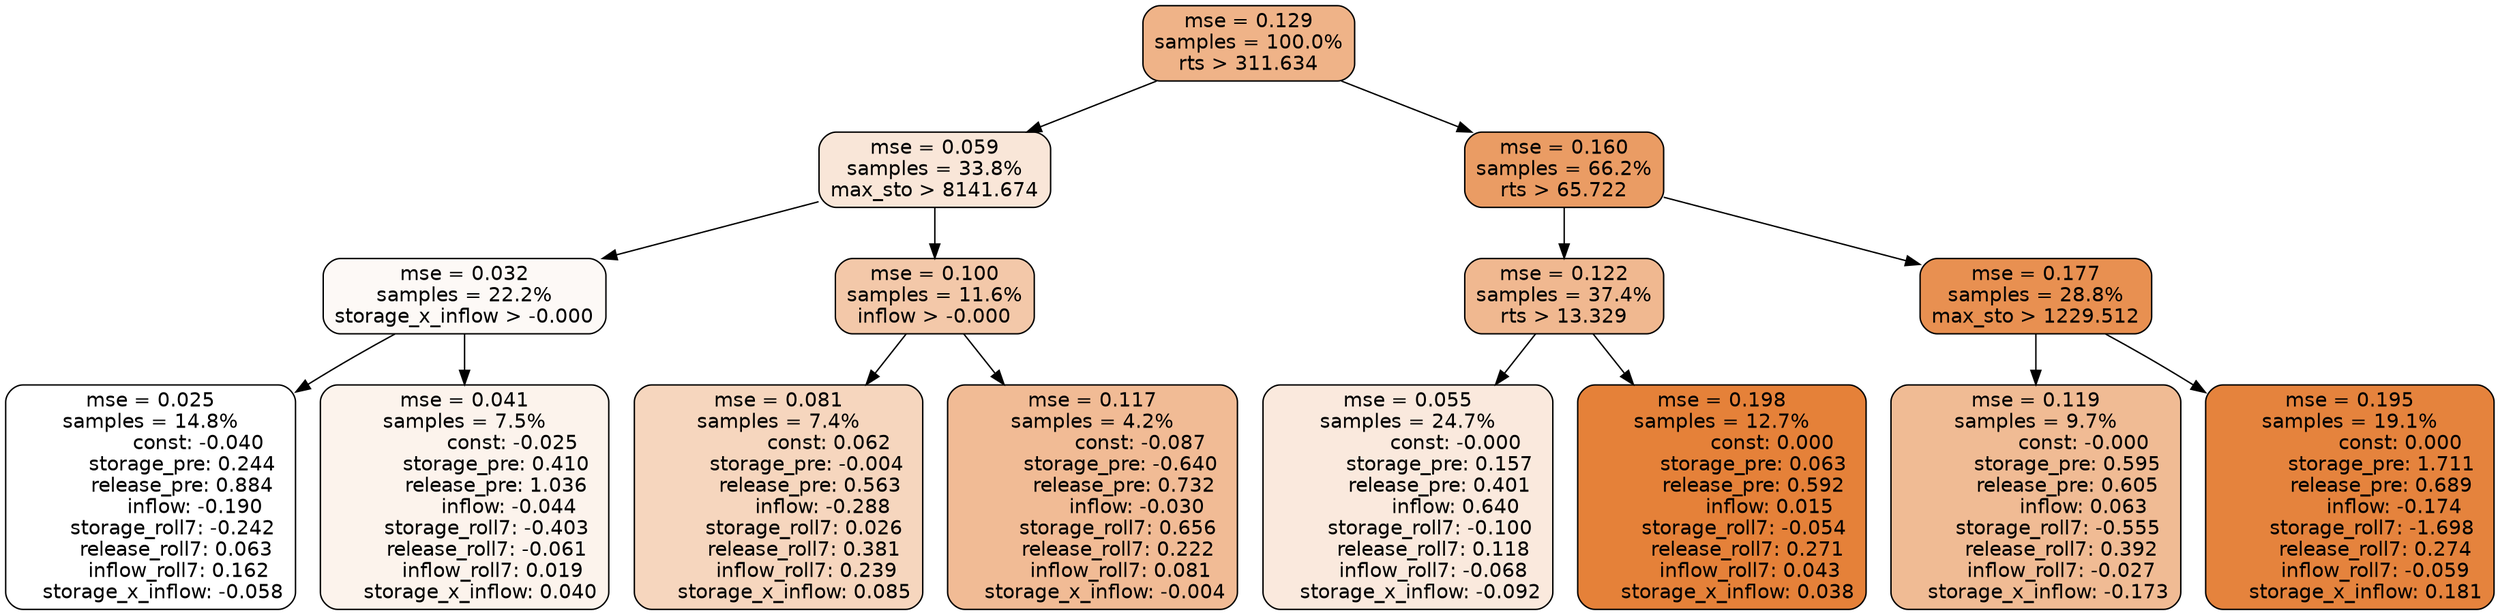 digraph tree {
node [shape=rectangle, style="filled, rounded", color="black", fontname=helvetica] ;
edge [fontname=helvetica] ;
	"0" [label="mse = 0.129
samples = 100.0%
rts > 311.634", fillcolor="#efb388"]
	"8" [label="mse = 0.059
samples = 33.8%
max_sto > 8141.674", fillcolor="#f9e6d8"]
	"1" [label="mse = 0.160
samples = 66.2%
rts > 65.722", fillcolor="#ea9c64"]
	"9" [label="mse = 0.032
samples = 22.2%
storage_x_inflow > -0.000", fillcolor="#fdf9f6"]
	"12" [label="mse = 0.100
samples = 11.6%
inflow > -0.000", fillcolor="#f3c8a9"]
	"2" [label="mse = 0.122
samples = 37.4%
rts > 13.329", fillcolor="#f0b890"]
	"5" [label="mse = 0.177
samples = 28.8%
max_sto > 1229.512", fillcolor="#e89051"]
	"10" [label="mse = 0.025
samples = 14.8%
               const: -0.040
          storage_pre: 0.244
          release_pre: 0.884
              inflow: -0.190
       storage_roll7: -0.242
        release_roll7: 0.063
         inflow_roll7: 0.162
    storage_x_inflow: -0.058", fillcolor="#ffffff"]
	"11" [label="mse = 0.041
samples = 7.5%
               const: -0.025
          storage_pre: 0.410
          release_pre: 1.036
              inflow: -0.044
       storage_roll7: -0.403
       release_roll7: -0.061
         inflow_roll7: 0.019
     storage_x_inflow: 0.040", fillcolor="#fcf3ec"]
	"13" [label="mse = 0.081
samples = 7.4%
                const: 0.062
         storage_pre: -0.004
          release_pre: 0.563
              inflow: -0.288
        storage_roll7: 0.026
        release_roll7: 0.381
         inflow_roll7: 0.239
     storage_x_inflow: 0.085", fillcolor="#f6d6be"]
	"14" [label="mse = 0.117
samples = 4.2%
               const: -0.087
         storage_pre: -0.640
          release_pre: 0.732
              inflow: -0.030
        storage_roll7: 0.656
        release_roll7: 0.222
         inflow_roll7: 0.081
    storage_x_inflow: -0.004", fillcolor="#f1bb95"]
	"3" [label="mse = 0.055
samples = 24.7%
               const: -0.000
          storage_pre: 0.157
          release_pre: 0.401
               inflow: 0.640
       storage_roll7: -0.100
        release_roll7: 0.118
        inflow_roll7: -0.068
    storage_x_inflow: -0.092", fillcolor="#fae9dd"]
	"4" [label="mse = 0.198
samples = 12.7%
                const: 0.000
          storage_pre: 0.063
          release_pre: 0.592
               inflow: 0.015
       storage_roll7: -0.054
        release_roll7: 0.271
         inflow_roll7: 0.043
     storage_x_inflow: 0.038", fillcolor="#e58139"]
	"7" [label="mse = 0.119
samples = 9.7%
               const: -0.000
          storage_pre: 0.595
          release_pre: 0.605
               inflow: 0.063
       storage_roll7: -0.555
        release_roll7: 0.392
        inflow_roll7: -0.027
    storage_x_inflow: -0.173", fillcolor="#f0bb94"]
	"6" [label="mse = 0.195
samples = 19.1%
                const: 0.000
          storage_pre: 1.711
          release_pre: 0.689
              inflow: -0.174
       storage_roll7: -1.698
        release_roll7: 0.274
        inflow_roll7: -0.059
     storage_x_inflow: 0.181", fillcolor="#e5833d"]

	"0" -> "1"
	"0" -> "8"
	"8" -> "9"
	"8" -> "12"
	"1" -> "2"
	"1" -> "5"
	"9" -> "10"
	"9" -> "11"
	"12" -> "13"
	"12" -> "14"
	"2" -> "3"
	"2" -> "4"
	"5" -> "6"
	"5" -> "7"
}